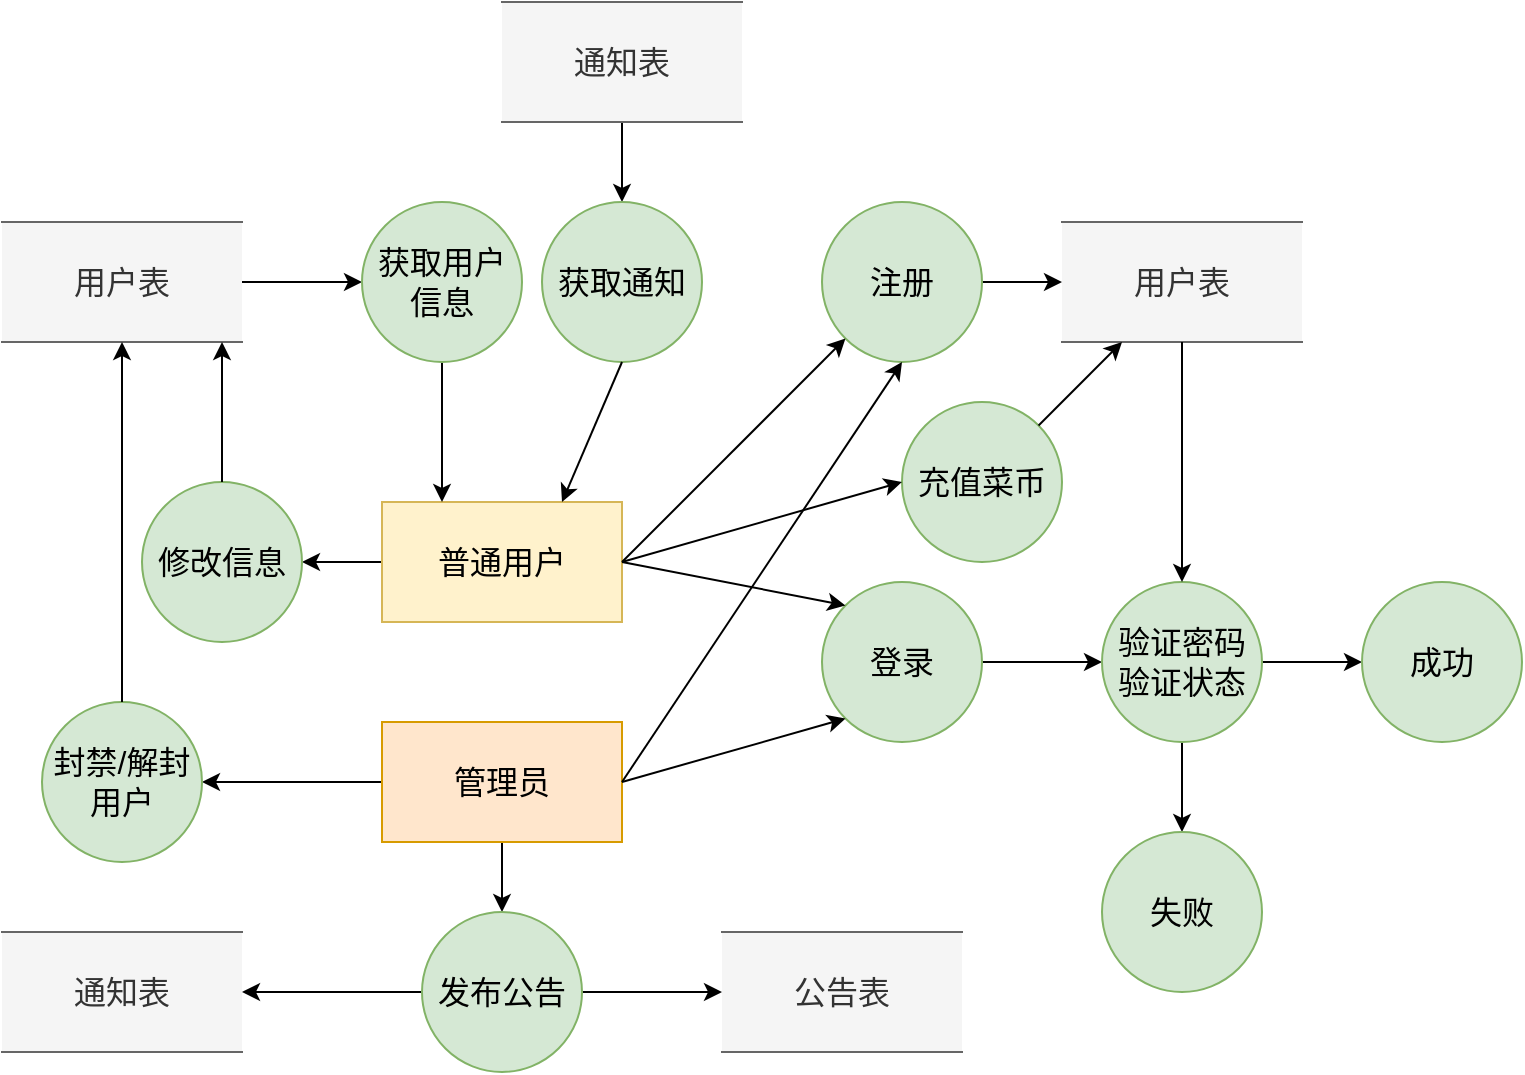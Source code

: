 <mxfile version="25.0.1">
  <diagram name="第 1 页" id="IAng4DyZ7fZ4rQwhx2vA">
    <mxGraphModel dx="2901" dy="1140" grid="1" gridSize="10" guides="1" tooltips="1" connect="1" arrows="1" fold="1" page="1" pageScale="1" pageWidth="827" pageHeight="1169" math="0" shadow="0">
      <root>
        <mxCell id="0" />
        <mxCell id="1" parent="0" />
        <mxCell id="QAH1nGkxl-0bKaVpeF9E-1" value="&lt;font style=&quot;font-size: 16px;&quot;&gt;用户表&lt;/font&gt;" style="shape=partialRectangle;whiteSpace=wrap;html=1;left=0;right=0;fillColor=#f5f5f5;fontColor=#333333;strokeColor=#666666;" parent="1" vertex="1">
          <mxGeometry x="360" y="240" width="120" height="60" as="geometry" />
        </mxCell>
        <mxCell id="TUZliPgBhPXAS_lkrCLe-4" value="" style="edgeStyle=orthogonalEdgeStyle;rounded=0;orthogonalLoop=1;jettySize=auto;html=1;" parent="1" source="QAH1nGkxl-0bKaVpeF9E-2" target="TUZliPgBhPXAS_lkrCLe-1" edge="1">
          <mxGeometry relative="1" as="geometry" />
        </mxCell>
        <mxCell id="QAH1nGkxl-0bKaVpeF9E-2" value="&lt;font style=&quot;font-size: 16px;&quot;&gt;普通用户&lt;/font&gt;" style="rounded=0;whiteSpace=wrap;html=1;fillColor=#fff2cc;strokeColor=#d6b656;" parent="1" vertex="1">
          <mxGeometry x="20" y="380" width="120" height="60" as="geometry" />
        </mxCell>
        <mxCell id="jfCWbeSAMKDIsAxaK-lB-12" value="" style="edgeStyle=orthogonalEdgeStyle;rounded=0;orthogonalLoop=1;jettySize=auto;html=1;" parent="1" source="QAH1nGkxl-0bKaVpeF9E-3" target="jfCWbeSAMKDIsAxaK-lB-11" edge="1">
          <mxGeometry relative="1" as="geometry" />
        </mxCell>
        <mxCell id="qIp3pnY0JiSNYOgO8NQ2-2" value="" style="edgeStyle=orthogonalEdgeStyle;rounded=0;orthogonalLoop=1;jettySize=auto;html=1;" parent="1" source="QAH1nGkxl-0bKaVpeF9E-3" target="qIp3pnY0JiSNYOgO8NQ2-1" edge="1">
          <mxGeometry relative="1" as="geometry" />
        </mxCell>
        <mxCell id="QAH1nGkxl-0bKaVpeF9E-3" value="&lt;font style=&quot;font-size: 16px;&quot;&gt;管理员&lt;/font&gt;" style="rounded=0;whiteSpace=wrap;html=1;fillColor=#ffe6cc;strokeColor=#d79b00;" parent="1" vertex="1">
          <mxGeometry x="20" y="490" width="120" height="60" as="geometry" />
        </mxCell>
        <mxCell id="jfCWbeSAMKDIsAxaK-lB-1" value="" style="edgeStyle=orthogonalEdgeStyle;rounded=0;orthogonalLoop=1;jettySize=auto;html=1;" parent="1" source="QAH1nGkxl-0bKaVpeF9E-4" target="QAH1nGkxl-0bKaVpeF9E-8" edge="1">
          <mxGeometry relative="1" as="geometry" />
        </mxCell>
        <mxCell id="QAH1nGkxl-0bKaVpeF9E-4" value="&lt;font style=&quot;font-size: 16px;&quot;&gt;登录&lt;/font&gt;" style="ellipse;whiteSpace=wrap;html=1;aspect=fixed;fillColor=#d5e8d4;strokeColor=#82b366;" parent="1" vertex="1">
          <mxGeometry x="240" y="420" width="80" height="80" as="geometry" />
        </mxCell>
        <mxCell id="QAH1nGkxl-0bKaVpeF9E-5" value="" style="endArrow=classic;html=1;rounded=0;exitX=1;exitY=0.5;exitDx=0;exitDy=0;entryX=0;entryY=0;entryDx=0;entryDy=0;" parent="1" source="QAH1nGkxl-0bKaVpeF9E-2" target="QAH1nGkxl-0bKaVpeF9E-4" edge="1">
          <mxGeometry width="50" height="50" relative="1" as="geometry">
            <mxPoint x="390" y="600" as="sourcePoint" />
            <mxPoint x="440" y="550" as="targetPoint" />
          </mxGeometry>
        </mxCell>
        <mxCell id="QAH1nGkxl-0bKaVpeF9E-6" value="" style="endArrow=classic;html=1;rounded=0;exitX=1;exitY=0.5;exitDx=0;exitDy=0;entryX=0;entryY=1;entryDx=0;entryDy=0;" parent="1" source="QAH1nGkxl-0bKaVpeF9E-3" target="QAH1nGkxl-0bKaVpeF9E-4" edge="1">
          <mxGeometry width="50" height="50" relative="1" as="geometry">
            <mxPoint x="390" y="600" as="sourcePoint" />
            <mxPoint x="440" y="550" as="targetPoint" />
          </mxGeometry>
        </mxCell>
        <mxCell id="jfCWbeSAMKDIsAxaK-lB-3" value="" style="edgeStyle=orthogonalEdgeStyle;rounded=0;orthogonalLoop=1;jettySize=auto;html=1;" parent="1" source="QAH1nGkxl-0bKaVpeF9E-8" target="jfCWbeSAMKDIsAxaK-lB-2" edge="1">
          <mxGeometry relative="1" as="geometry" />
        </mxCell>
        <mxCell id="jfCWbeSAMKDIsAxaK-lB-10" value="" style="edgeStyle=orthogonalEdgeStyle;rounded=0;orthogonalLoop=1;jettySize=auto;html=1;" parent="1" source="QAH1nGkxl-0bKaVpeF9E-8" target="jfCWbeSAMKDIsAxaK-lB-9" edge="1">
          <mxGeometry relative="1" as="geometry" />
        </mxCell>
        <mxCell id="QAH1nGkxl-0bKaVpeF9E-8" value="&lt;font style=&quot;font-size: 16px;&quot;&gt;验证密码&lt;/font&gt;&lt;div&gt;&lt;font style=&quot;font-size: 16px;&quot;&gt;验证状态&lt;/font&gt;&lt;/div&gt;" style="ellipse;whiteSpace=wrap;html=1;aspect=fixed;fillColor=#d5e8d4;strokeColor=#82b366;" parent="1" vertex="1">
          <mxGeometry x="380" y="420" width="80" height="80" as="geometry" />
        </mxCell>
        <mxCell id="jfCWbeSAMKDIsAxaK-lB-2" value="&lt;font style=&quot;font-size: 16px;&quot;&gt;失败&lt;/font&gt;" style="ellipse;whiteSpace=wrap;html=1;aspect=fixed;fillColor=#d5e8d4;strokeColor=#82b366;" parent="1" vertex="1">
          <mxGeometry x="380" y="545" width="80" height="80" as="geometry" />
        </mxCell>
        <mxCell id="jfCWbeSAMKDIsAxaK-lB-5" value="" style="edgeStyle=orthogonalEdgeStyle;rounded=0;orthogonalLoop=1;jettySize=auto;html=1;" parent="1" source="jfCWbeSAMKDIsAxaK-lB-4" target="QAH1nGkxl-0bKaVpeF9E-1" edge="1">
          <mxGeometry relative="1" as="geometry" />
        </mxCell>
        <mxCell id="jfCWbeSAMKDIsAxaK-lB-4" value="&lt;font style=&quot;font-size: 16px;&quot;&gt;注册&lt;/font&gt;" style="ellipse;whiteSpace=wrap;html=1;aspect=fixed;fillColor=#d5e8d4;strokeColor=#82b366;" parent="1" vertex="1">
          <mxGeometry x="240" y="230" width="80" height="80" as="geometry" />
        </mxCell>
        <mxCell id="jfCWbeSAMKDIsAxaK-lB-6" value="" style="endArrow=classic;html=1;rounded=0;exitX=1;exitY=0.5;exitDx=0;exitDy=0;" parent="1" source="QAH1nGkxl-0bKaVpeF9E-2" target="jfCWbeSAMKDIsAxaK-lB-4" edge="1">
          <mxGeometry width="50" height="50" relative="1" as="geometry">
            <mxPoint x="390" y="610" as="sourcePoint" />
            <mxPoint x="440" y="560" as="targetPoint" />
          </mxGeometry>
        </mxCell>
        <mxCell id="jfCWbeSAMKDIsAxaK-lB-7" value="" style="endArrow=classic;html=1;rounded=0;exitX=1;exitY=0.5;exitDx=0;exitDy=0;entryX=0.5;entryY=1;entryDx=0;entryDy=0;" parent="1" source="QAH1nGkxl-0bKaVpeF9E-3" target="jfCWbeSAMKDIsAxaK-lB-4" edge="1">
          <mxGeometry width="50" height="50" relative="1" as="geometry">
            <mxPoint x="390" y="610" as="sourcePoint" />
            <mxPoint x="440" y="560" as="targetPoint" />
          </mxGeometry>
        </mxCell>
        <mxCell id="jfCWbeSAMKDIsAxaK-lB-8" value="" style="endArrow=classic;html=1;rounded=0;exitX=0.5;exitY=1;exitDx=0;exitDy=0;" parent="1" source="QAH1nGkxl-0bKaVpeF9E-1" target="QAH1nGkxl-0bKaVpeF9E-8" edge="1">
          <mxGeometry width="50" height="50" relative="1" as="geometry">
            <mxPoint x="390" y="610" as="sourcePoint" />
            <mxPoint x="440" y="560" as="targetPoint" />
          </mxGeometry>
        </mxCell>
        <mxCell id="jfCWbeSAMKDIsAxaK-lB-9" value="&lt;font style=&quot;font-size: 16px;&quot;&gt;成功&lt;/font&gt;" style="ellipse;whiteSpace=wrap;html=1;aspect=fixed;fillColor=#d5e8d4;strokeColor=#82b366;" parent="1" vertex="1">
          <mxGeometry x="510" y="420" width="80" height="80" as="geometry" />
        </mxCell>
        <mxCell id="jfCWbeSAMKDIsAxaK-lB-11" value="&lt;font style=&quot;font-size: 16px;&quot;&gt;封禁/解封&lt;/font&gt;&lt;div&gt;&lt;font style=&quot;font-size: 16px;&quot;&gt;用户&lt;/font&gt;&lt;/div&gt;" style="ellipse;whiteSpace=wrap;html=1;aspect=fixed;fillColor=#d5e8d4;strokeColor=#82b366;" parent="1" vertex="1">
          <mxGeometry x="-150" y="480" width="80" height="80" as="geometry" />
        </mxCell>
        <mxCell id="TUZliPgBhPXAS_lkrCLe-5" value="" style="edgeStyle=orthogonalEdgeStyle;rounded=0;orthogonalLoop=1;jettySize=auto;html=1;" parent="1" source="jfCWbeSAMKDIsAxaK-lB-13" target="TUZliPgBhPXAS_lkrCLe-2" edge="1">
          <mxGeometry relative="1" as="geometry" />
        </mxCell>
        <mxCell id="jfCWbeSAMKDIsAxaK-lB-13" value="&lt;font style=&quot;font-size: 16px;&quot;&gt;用户表&lt;/font&gt;" style="shape=partialRectangle;whiteSpace=wrap;html=1;left=0;right=0;fillColor=#f5f5f5;fontColor=#333333;strokeColor=#666666;" parent="1" vertex="1">
          <mxGeometry x="-170" y="240" width="120" height="60" as="geometry" />
        </mxCell>
        <mxCell id="jfCWbeSAMKDIsAxaK-lB-14" value="" style="endArrow=classic;html=1;rounded=0;exitX=0.5;exitY=0;exitDx=0;exitDy=0;entryX=0.5;entryY=1;entryDx=0;entryDy=0;" parent="1" source="jfCWbeSAMKDIsAxaK-lB-11" target="jfCWbeSAMKDIsAxaK-lB-13" edge="1">
          <mxGeometry width="50" height="50" relative="1" as="geometry">
            <mxPoint x="100" y="600" as="sourcePoint" />
            <mxPoint x="150" y="550" as="targetPoint" />
          </mxGeometry>
        </mxCell>
        <mxCell id="TUZliPgBhPXAS_lkrCLe-1" value="&lt;font style=&quot;font-size: 16px;&quot;&gt;修改信息&lt;/font&gt;" style="ellipse;whiteSpace=wrap;html=1;aspect=fixed;fillColor=#d5e8d4;strokeColor=#82b366;" parent="1" vertex="1">
          <mxGeometry x="-100" y="370" width="80" height="80" as="geometry" />
        </mxCell>
        <mxCell id="TUZliPgBhPXAS_lkrCLe-6" value="" style="edgeStyle=orthogonalEdgeStyle;rounded=0;orthogonalLoop=1;jettySize=auto;html=1;" parent="1" source="TUZliPgBhPXAS_lkrCLe-2" target="QAH1nGkxl-0bKaVpeF9E-2" edge="1">
          <mxGeometry relative="1" as="geometry">
            <Array as="points">
              <mxPoint x="50" y="370" />
              <mxPoint x="50" y="370" />
            </Array>
          </mxGeometry>
        </mxCell>
        <mxCell id="TUZliPgBhPXAS_lkrCLe-2" value="&lt;font style=&quot;font-size: 16px;&quot;&gt;获取用户信息&lt;/font&gt;" style="ellipse;whiteSpace=wrap;html=1;aspect=fixed;fillColor=#d5e8d4;strokeColor=#82b366;" parent="1" vertex="1">
          <mxGeometry x="10" y="230" width="80" height="80" as="geometry" />
        </mxCell>
        <mxCell id="TUZliPgBhPXAS_lkrCLe-3" value="" style="endArrow=classic;html=1;rounded=0;exitX=0.5;exitY=0;exitDx=0;exitDy=0;" parent="1" source="TUZliPgBhPXAS_lkrCLe-1" edge="1">
          <mxGeometry width="50" height="50" relative="1" as="geometry">
            <mxPoint x="30" y="200" as="sourcePoint" />
            <mxPoint x="-60" y="300" as="targetPoint" />
          </mxGeometry>
        </mxCell>
        <mxCell id="qIp3pnY0JiSNYOgO8NQ2-6" value="" style="edgeStyle=orthogonalEdgeStyle;rounded=0;orthogonalLoop=1;jettySize=auto;html=1;" parent="1" source="qIp3pnY0JiSNYOgO8NQ2-1" target="qIp3pnY0JiSNYOgO8NQ2-3" edge="1">
          <mxGeometry relative="1" as="geometry" />
        </mxCell>
        <mxCell id="HmZLHHCn-JrLylASk1sH-9" value="" style="edgeStyle=orthogonalEdgeStyle;rounded=0;orthogonalLoop=1;jettySize=auto;html=1;" edge="1" parent="1" source="qIp3pnY0JiSNYOgO8NQ2-1" target="qIp3pnY0JiSNYOgO8NQ2-4">
          <mxGeometry relative="1" as="geometry" />
        </mxCell>
        <mxCell id="qIp3pnY0JiSNYOgO8NQ2-1" value="&lt;font style=&quot;font-size: 16px;&quot;&gt;发布公告&lt;/font&gt;" style="ellipse;whiteSpace=wrap;html=1;aspect=fixed;fillColor=#d5e8d4;strokeColor=#82b366;" parent="1" vertex="1">
          <mxGeometry x="40" y="585" width="80" height="80" as="geometry" />
        </mxCell>
        <mxCell id="qIp3pnY0JiSNYOgO8NQ2-3" value="&lt;font style=&quot;font-size: 16px;&quot;&gt;通知表&lt;/font&gt;" style="shape=partialRectangle;whiteSpace=wrap;html=1;left=0;right=0;fillColor=#f5f5f5;fontColor=#333333;strokeColor=#666666;" parent="1" vertex="1">
          <mxGeometry x="-170" y="595" width="120" height="60" as="geometry" />
        </mxCell>
        <mxCell id="qIp3pnY0JiSNYOgO8NQ2-4" value="&lt;font style=&quot;font-size: 16px;&quot;&gt;公告表&lt;/font&gt;" style="shape=partialRectangle;whiteSpace=wrap;html=1;left=0;right=0;fillColor=#f5f5f5;fontColor=#333333;strokeColor=#666666;" parent="1" vertex="1">
          <mxGeometry x="190" y="595" width="120" height="60" as="geometry" />
        </mxCell>
        <mxCell id="HmZLHHCn-JrLylASk1sH-4" value="" style="edgeStyle=orthogonalEdgeStyle;rounded=0;orthogonalLoop=1;jettySize=auto;html=1;" edge="1" parent="1" source="HmZLHHCn-JrLylASk1sH-2" target="HmZLHHCn-JrLylASk1sH-3">
          <mxGeometry relative="1" as="geometry" />
        </mxCell>
        <mxCell id="HmZLHHCn-JrLylASk1sH-2" value="&lt;font style=&quot;font-size: 16px;&quot;&gt;通知表&lt;/font&gt;" style="shape=partialRectangle;whiteSpace=wrap;html=1;left=0;right=0;fillColor=#f5f5f5;fontColor=#333333;strokeColor=#666666;" vertex="1" parent="1">
          <mxGeometry x="80" y="130" width="120" height="60" as="geometry" />
        </mxCell>
        <mxCell id="HmZLHHCn-JrLylASk1sH-3" value="&lt;font style=&quot;font-size: 16px;&quot;&gt;获取通知&lt;/font&gt;" style="ellipse;whiteSpace=wrap;html=1;aspect=fixed;fillColor=#d5e8d4;strokeColor=#82b366;" vertex="1" parent="1">
          <mxGeometry x="100" y="230" width="80" height="80" as="geometry" />
        </mxCell>
        <mxCell id="HmZLHHCn-JrLylASk1sH-5" value="" style="endArrow=classic;html=1;rounded=0;exitX=0.5;exitY=1;exitDx=0;exitDy=0;entryX=0.75;entryY=0;entryDx=0;entryDy=0;" edge="1" parent="1" source="HmZLHHCn-JrLylASk1sH-3" target="QAH1nGkxl-0bKaVpeF9E-2">
          <mxGeometry width="50" height="50" relative="1" as="geometry">
            <mxPoint x="-20" y="390" as="sourcePoint" />
            <mxPoint x="30" y="340" as="targetPoint" />
          </mxGeometry>
        </mxCell>
        <mxCell id="HmZLHHCn-JrLylASk1sH-6" value="&lt;span style=&quot;font-size: 16px;&quot;&gt;充值菜币&lt;/span&gt;" style="ellipse;whiteSpace=wrap;html=1;aspect=fixed;fillColor=#d5e8d4;strokeColor=#82b366;" vertex="1" parent="1">
          <mxGeometry x="280" y="330" width="80" height="80" as="geometry" />
        </mxCell>
        <mxCell id="HmZLHHCn-JrLylASk1sH-7" value="" style="endArrow=classic;html=1;rounded=0;entryX=0;entryY=0.5;entryDx=0;entryDy=0;exitX=1;exitY=0.5;exitDx=0;exitDy=0;" edge="1" parent="1" source="QAH1nGkxl-0bKaVpeF9E-2" target="HmZLHHCn-JrLylASk1sH-6">
          <mxGeometry width="50" height="50" relative="1" as="geometry">
            <mxPoint x="-20" y="390" as="sourcePoint" />
            <mxPoint x="30" y="340" as="targetPoint" />
          </mxGeometry>
        </mxCell>
        <mxCell id="HmZLHHCn-JrLylASk1sH-8" value="" style="endArrow=classic;html=1;rounded=0;entryX=0.25;entryY=1;entryDx=0;entryDy=0;exitX=1;exitY=0;exitDx=0;exitDy=0;" edge="1" parent="1" source="HmZLHHCn-JrLylASk1sH-6" target="QAH1nGkxl-0bKaVpeF9E-1">
          <mxGeometry width="50" height="50" relative="1" as="geometry">
            <mxPoint x="-20" y="390" as="sourcePoint" />
            <mxPoint x="30" y="340" as="targetPoint" />
          </mxGeometry>
        </mxCell>
      </root>
    </mxGraphModel>
  </diagram>
</mxfile>
